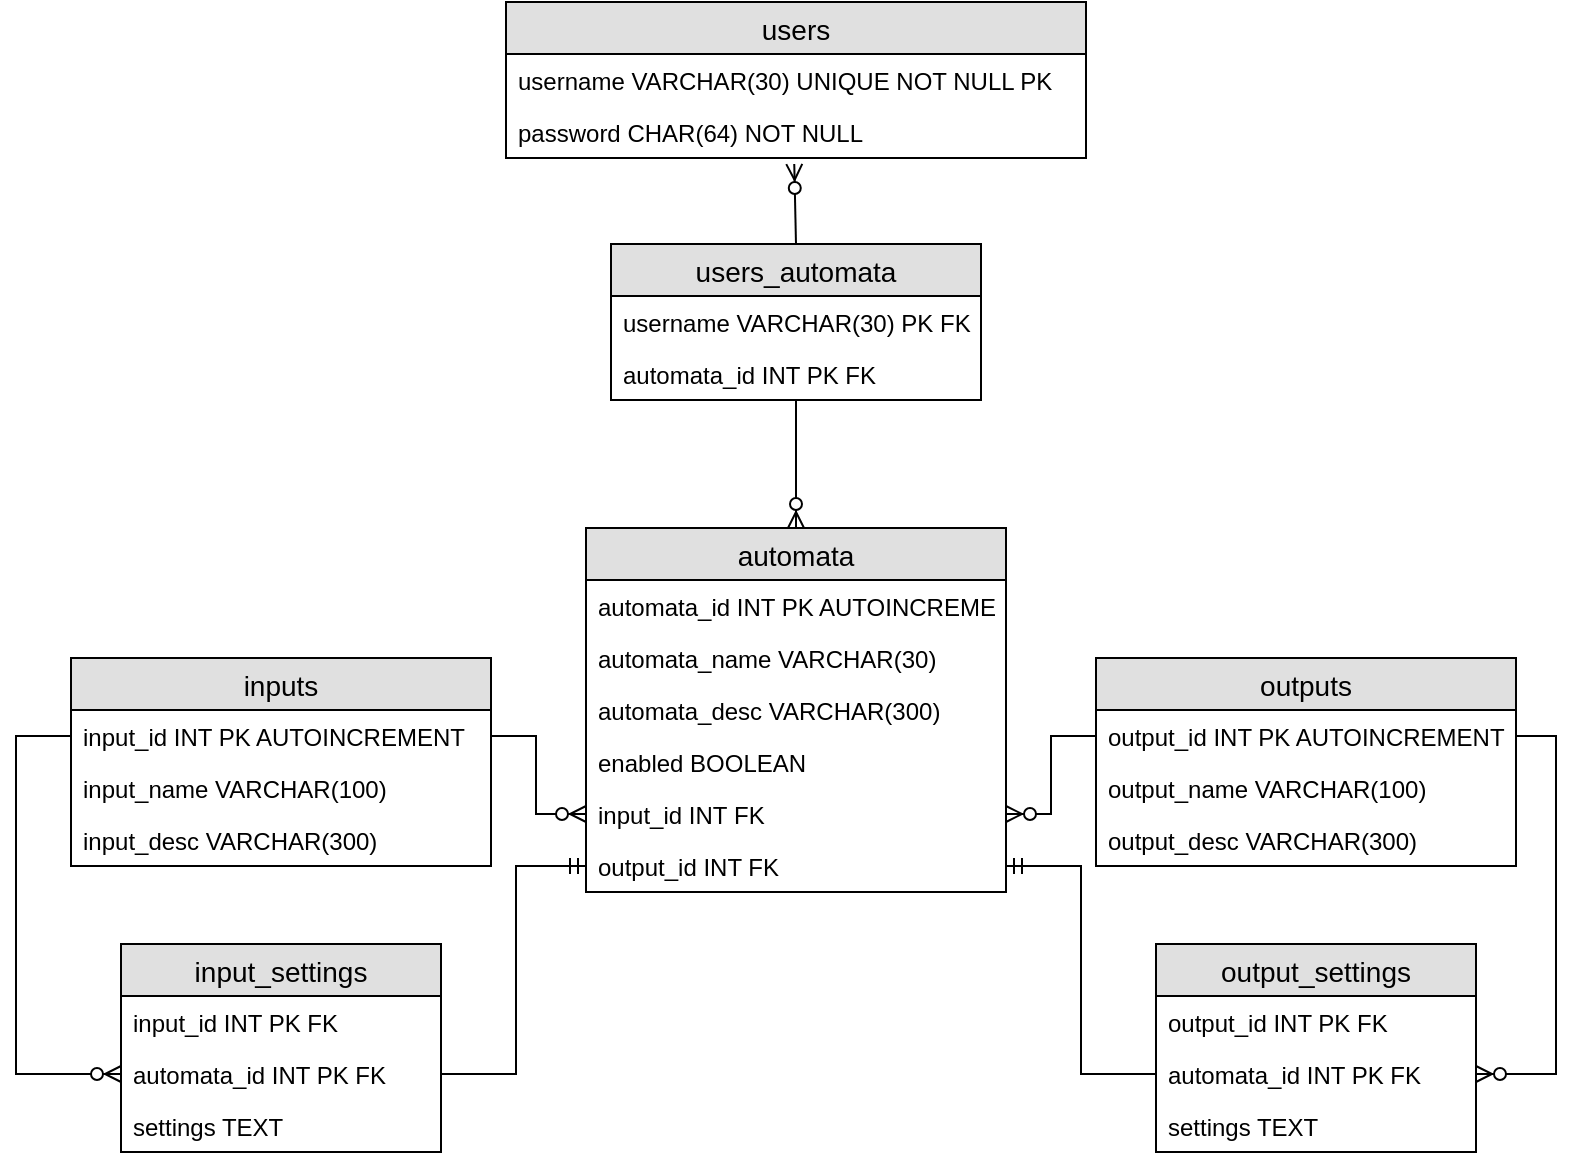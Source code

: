<mxfile version="10.6.7" type="device"><diagram id="YfpW9o1NooS9sq10jCnv" name="Page-1"><mxGraphModel dx="432" dy="815" grid="1" gridSize="10" guides="1" tooltips="1" connect="1" arrows="1" fold="1" page="1" pageScale="1" pageWidth="850" pageHeight="1100" math="0" shadow="0"><root><mxCell id="0"/><mxCell id="1" parent="0"/><mxCell id="XT-BzwZhQajzsgBu3vDY-1" value="users" style="swimlane;fontStyle=0;childLayout=stackLayout;horizontal=1;startSize=26;fillColor=#e0e0e0;horizontalStack=0;resizeParent=1;resizeParentMax=0;resizeLast=0;collapsible=1;marginBottom=0;swimlaneFillColor=#ffffff;align=center;fontSize=14;" parent="1" vertex="1"><mxGeometry x="285" y="49" width="290" height="78" as="geometry"/></mxCell><mxCell id="XT-BzwZhQajzsgBu3vDY-2" value="username VARCHAR(30) UNIQUE NOT NULL PK" style="text;strokeColor=none;fillColor=none;spacingLeft=4;spacingRight=4;overflow=hidden;rotatable=0;points=[[0,0.5],[1,0.5]];portConstraint=eastwest;fontSize=12;" parent="XT-BzwZhQajzsgBu3vDY-1" vertex="1"><mxGeometry y="26" width="290" height="26" as="geometry"/></mxCell><mxCell id="XT-BzwZhQajzsgBu3vDY-3" value="password CHAR(64) NOT NULL&#10;" style="text;strokeColor=none;fillColor=none;spacingLeft=4;spacingRight=4;overflow=hidden;rotatable=0;points=[[0,0.5],[1,0.5]];portConstraint=eastwest;fontSize=12;" parent="XT-BzwZhQajzsgBu3vDY-1" vertex="1"><mxGeometry y="52" width="290" height="26" as="geometry"/></mxCell><mxCell id="XT-BzwZhQajzsgBu3vDY-6" style="edgeStyle=orthogonalEdgeStyle;rounded=0;html=1;endArrow=ERzeroToMany;endFill=1;jettySize=auto;orthogonalLoop=1;exitX=0.5;exitY=0;exitDx=0;exitDy=0;entryX=0.497;entryY=1.115;entryDx=0;entryDy=0;entryPerimeter=0;" parent="1" source="XT-BzwZhQajzsgBu3vDY-8" target="XT-BzwZhQajzsgBu3vDY-3" edge="1"><mxGeometry relative="1" as="geometry"><mxPoint x="140" y="309" as="sourcePoint"/><mxPoint x="460" y="150" as="targetPoint"/><Array as="points"><mxPoint x="429" y="170"/></Array></mxGeometry></mxCell><mxCell id="XT-BzwZhQajzsgBu3vDY-7" value="" style="edgeStyle=orthogonalEdgeStyle;rounded=0;html=1;endArrow=ERzeroToMany;endFill=1;jettySize=auto;orthogonalLoop=1;entryX=0.5;entryY=0;exitX=0.5;exitY=1;entryDx=0;entryDy=0;exitDx=0;exitDy=0;" parent="1" source="XT-BzwZhQajzsgBu3vDY-8" target="XT-BzwZhQajzsgBu3vDY-12" edge="1"><mxGeometry relative="1" as="geometry"><Array as="points"><mxPoint x="430" y="300"/><mxPoint x="430" y="300"/></Array></mxGeometry></mxCell><mxCell id="XT-BzwZhQajzsgBu3vDY-8" value="users_automata" style="swimlane;fontStyle=0;childLayout=stackLayout;horizontal=1;startSize=26;fillColor=#e0e0e0;horizontalStack=0;resizeParent=1;resizeParentMax=0;resizeLast=0;collapsible=1;marginBottom=0;swimlaneFillColor=#ffffff;align=center;fontSize=14;" parent="1" vertex="1"><mxGeometry x="337.5" y="170" width="185" height="78" as="geometry"/></mxCell><mxCell id="XT-BzwZhQajzsgBu3vDY-9" value="username VARCHAR(30) PK FK" style="text;strokeColor=none;fillColor=none;spacingLeft=4;spacingRight=4;overflow=hidden;rotatable=0;points=[[0,0.5],[1,0.5]];portConstraint=eastwest;fontSize=12;" parent="XT-BzwZhQajzsgBu3vDY-8" vertex="1"><mxGeometry y="26" width="185" height="26" as="geometry"/></mxCell><mxCell id="XT-BzwZhQajzsgBu3vDY-10" value="automata_id INT PK FK" style="text;strokeColor=none;fillColor=none;spacingLeft=4;spacingRight=4;overflow=hidden;rotatable=0;points=[[0,0.5],[1,0.5]];portConstraint=eastwest;fontSize=12;" parent="XT-BzwZhQajzsgBu3vDY-8" vertex="1"><mxGeometry y="52" width="185" height="26" as="geometry"/></mxCell><mxCell id="XT-BzwZhQajzsgBu3vDY-12" value="automata" style="swimlane;fontStyle=0;childLayout=stackLayout;horizontal=1;startSize=26;fillColor=#e0e0e0;horizontalStack=0;resizeParent=1;resizeParentMax=0;resizeLast=0;collapsible=1;marginBottom=0;swimlaneFillColor=#ffffff;align=center;fontSize=14;" parent="1" vertex="1"><mxGeometry x="325" y="312" width="210" height="182" as="geometry"/></mxCell><mxCell id="XT-BzwZhQajzsgBu3vDY-13" value="automata_id INT PK AUTOINCREMENT" style="text;strokeColor=none;fillColor=none;spacingLeft=4;spacingRight=4;overflow=hidden;rotatable=0;points=[[0,0.5],[1,0.5]];portConstraint=eastwest;fontSize=12;" parent="XT-BzwZhQajzsgBu3vDY-12" vertex="1"><mxGeometry y="26" width="210" height="26" as="geometry"/></mxCell><mxCell id="XT-BzwZhQajzsgBu3vDY-14" value="automata_name VARCHAR(30) " style="text;strokeColor=none;fillColor=none;spacingLeft=4;spacingRight=4;overflow=hidden;rotatable=0;points=[[0,0.5],[1,0.5]];portConstraint=eastwest;fontSize=12;" parent="XT-BzwZhQajzsgBu3vDY-12" vertex="1"><mxGeometry y="52" width="210" height="26" as="geometry"/></mxCell><mxCell id="XT-BzwZhQajzsgBu3vDY-15" value="automata_desc VARCHAR(300)&#10;" style="text;strokeColor=none;fillColor=none;spacingLeft=4;spacingRight=4;overflow=hidden;rotatable=0;points=[[0,0.5],[1,0.5]];portConstraint=eastwest;fontSize=12;" parent="XT-BzwZhQajzsgBu3vDY-12" vertex="1"><mxGeometry y="78" width="210" height="26" as="geometry"/></mxCell><mxCell id="XT-BzwZhQajzsgBu3vDY-16" value="enabled BOOLEAN&#10;" style="text;strokeColor=none;fillColor=none;spacingLeft=4;spacingRight=4;overflow=hidden;rotatable=0;points=[[0,0.5],[1,0.5]];portConstraint=eastwest;fontSize=12;" parent="XT-BzwZhQajzsgBu3vDY-12" vertex="1"><mxGeometry y="104" width="210" height="26" as="geometry"/></mxCell><mxCell id="XT-BzwZhQajzsgBu3vDY-17" value="input_id INT FK&#10;" style="text;strokeColor=none;fillColor=none;spacingLeft=4;spacingRight=4;overflow=hidden;rotatable=0;points=[[0,0.5],[1,0.5]];portConstraint=eastwest;fontSize=12;" parent="XT-BzwZhQajzsgBu3vDY-12" vertex="1"><mxGeometry y="130" width="210" height="26" as="geometry"/></mxCell><mxCell id="XT-BzwZhQajzsgBu3vDY-52" value="output_id INT FK&#10;" style="text;strokeColor=none;fillColor=none;spacingLeft=4;spacingRight=4;overflow=hidden;rotatable=0;points=[[0,0.5],[1,0.5]];portConstraint=eastwest;fontSize=12;" parent="XT-BzwZhQajzsgBu3vDY-12" vertex="1"><mxGeometry y="156" width="210" height="26" as="geometry"/></mxCell><mxCell id="XT-BzwZhQajzsgBu3vDY-24" value="input_settings" style="swimlane;fontStyle=0;childLayout=stackLayout;horizontal=1;startSize=26;fillColor=#e0e0e0;horizontalStack=0;resizeParent=1;resizeParentMax=0;resizeLast=0;collapsible=1;marginBottom=0;swimlaneFillColor=#ffffff;align=center;fontSize=14;" parent="1" vertex="1"><mxGeometry x="92.5" y="520" width="160" height="104" as="geometry"/></mxCell><mxCell id="XT-BzwZhQajzsgBu3vDY-25" value="input_id INT PK FK" style="text;strokeColor=none;fillColor=none;spacingLeft=4;spacingRight=4;overflow=hidden;rotatable=0;points=[[0,0.5],[1,0.5]];portConstraint=eastwest;fontSize=12;" parent="XT-BzwZhQajzsgBu3vDY-24" vertex="1"><mxGeometry y="26" width="160" height="26" as="geometry"/></mxCell><mxCell id="XT-BzwZhQajzsgBu3vDY-26" value="automata_id INT PK FK&#10;" style="text;strokeColor=none;fillColor=none;spacingLeft=4;spacingRight=4;overflow=hidden;rotatable=0;points=[[0,0.5],[1,0.5]];portConstraint=eastwest;fontSize=12;" parent="XT-BzwZhQajzsgBu3vDY-24" vertex="1"><mxGeometry y="52" width="160" height="26" as="geometry"/></mxCell><mxCell id="XT-BzwZhQajzsgBu3vDY-27" value="settings TEXT&#10;" style="text;strokeColor=none;fillColor=none;spacingLeft=4;spacingRight=4;overflow=hidden;rotatable=0;points=[[0,0.5],[1,0.5]];portConstraint=eastwest;fontSize=12;" parent="XT-BzwZhQajzsgBu3vDY-24" vertex="1"><mxGeometry y="78" width="160" height="26" as="geometry"/></mxCell><mxCell id="XT-BzwZhQajzsgBu3vDY-34" style="edgeStyle=orthogonalEdgeStyle;rounded=0;html=1;exitX=0;exitY=0.5;entryX=1;entryY=0.5;endArrow=ERzeroToMany;endFill=1;jettySize=auto;orthogonalLoop=1;entryDx=0;entryDy=0;exitDx=0;exitDy=0;" parent="1" source="XT-BzwZhQajzsgBu3vDY-66" target="XT-BzwZhQajzsgBu3vDY-17" edge="1"><mxGeometry relative="1" as="geometry"/></mxCell><mxCell id="XT-BzwZhQajzsgBu3vDY-53" value="inputs" style="swimlane;fontStyle=0;childLayout=stackLayout;horizontal=1;startSize=26;fillColor=#e0e0e0;horizontalStack=0;resizeParent=1;resizeParentMax=0;resizeLast=0;collapsible=1;marginBottom=0;swimlaneFillColor=#ffffff;align=center;fontSize=14;" parent="1" vertex="1"><mxGeometry x="67.5" y="377" width="210" height="104" as="geometry"/></mxCell><mxCell id="XT-BzwZhQajzsgBu3vDY-54" value="input_id INT PK AUTOINCREMENT" style="text;strokeColor=none;fillColor=none;spacingLeft=4;spacingRight=4;overflow=hidden;rotatable=0;points=[[0,0.5],[1,0.5]];portConstraint=eastwest;fontSize=12;" parent="XT-BzwZhQajzsgBu3vDY-53" vertex="1"><mxGeometry y="26" width="210" height="26" as="geometry"/></mxCell><mxCell id="XT-BzwZhQajzsgBu3vDY-55" value="input_name VARCHAR(100)" style="text;strokeColor=none;fillColor=none;spacingLeft=4;spacingRight=4;overflow=hidden;rotatable=0;points=[[0,0.5],[1,0.5]];portConstraint=eastwest;fontSize=12;" parent="XT-BzwZhQajzsgBu3vDY-53" vertex="1"><mxGeometry y="52" width="210" height="26" as="geometry"/></mxCell><mxCell id="XT-BzwZhQajzsgBu3vDY-56" value="input_desc VARCHAR(300)&#10;" style="text;strokeColor=none;fillColor=none;spacingLeft=4;spacingRight=4;overflow=hidden;rotatable=0;points=[[0,0.5],[1,0.5]];portConstraint=eastwest;fontSize=12;" parent="XT-BzwZhQajzsgBu3vDY-53" vertex="1"><mxGeometry y="78" width="210" height="26" as="geometry"/></mxCell><mxCell id="XT-BzwZhQajzsgBu3vDY-64" style="edgeStyle=orthogonalEdgeStyle;rounded=0;html=1;endArrow=ERzeroToMany;endFill=1;jettySize=auto;orthogonalLoop=1;exitX=1;exitY=0.5;exitDx=0;exitDy=0;entryX=0;entryY=0.5;entryDx=0;entryDy=0;" parent="1" source="XT-BzwZhQajzsgBu3vDY-54" target="XT-BzwZhQajzsgBu3vDY-17" edge="1"><mxGeometry relative="1" as="geometry"><mxPoint x="190" y="729" as="targetPoint"/><Array as="points"><mxPoint x="300" y="416"/><mxPoint x="300" y="455"/></Array><mxPoint x="-70" y="499" as="sourcePoint"/></mxGeometry></mxCell><mxCell id="XT-BzwZhQajzsgBu3vDY-65" value="outputs" style="swimlane;fontStyle=0;childLayout=stackLayout;horizontal=1;startSize=26;fillColor=#e0e0e0;horizontalStack=0;resizeParent=1;resizeParentMax=0;resizeLast=0;collapsible=1;marginBottom=0;swimlaneFillColor=#ffffff;align=center;fontSize=14;" parent="1" vertex="1"><mxGeometry x="580" y="377" width="210" height="104" as="geometry"/></mxCell><mxCell id="XT-BzwZhQajzsgBu3vDY-66" value="output_id INT PK AUTOINCREMENT" style="text;strokeColor=none;fillColor=none;spacingLeft=4;spacingRight=4;overflow=hidden;rotatable=0;points=[[0,0.5],[1,0.5]];portConstraint=eastwest;fontSize=12;" parent="XT-BzwZhQajzsgBu3vDY-65" vertex="1"><mxGeometry y="26" width="210" height="26" as="geometry"/></mxCell><mxCell id="XT-BzwZhQajzsgBu3vDY-67" value="output_name VARCHAR(100)" style="text;strokeColor=none;fillColor=none;spacingLeft=4;spacingRight=4;overflow=hidden;rotatable=0;points=[[0,0.5],[1,0.5]];portConstraint=eastwest;fontSize=12;" parent="XT-BzwZhQajzsgBu3vDY-65" vertex="1"><mxGeometry y="52" width="210" height="26" as="geometry"/></mxCell><mxCell id="XT-BzwZhQajzsgBu3vDY-68" value="output_desc VARCHAR(300)&#10;" style="text;strokeColor=none;fillColor=none;spacingLeft=4;spacingRight=4;overflow=hidden;rotatable=0;points=[[0,0.5],[1,0.5]];portConstraint=eastwest;fontSize=12;" parent="XT-BzwZhQajzsgBu3vDY-65" vertex="1"><mxGeometry y="78" width="210" height="26" as="geometry"/></mxCell><mxCell id="XT-BzwZhQajzsgBu3vDY-72" style="edgeStyle=orthogonalEdgeStyle;rounded=0;html=1;endArrow=ERzeroToMany;endFill=1;jettySize=auto;orthogonalLoop=1;entryX=0;entryY=0.5;entryDx=0;entryDy=0;exitX=0;exitY=0.5;exitDx=0;exitDy=0;" parent="1" source="XT-BzwZhQajzsgBu3vDY-54" target="XT-BzwZhQajzsgBu3vDY-26" edge="1"><mxGeometry relative="1" as="geometry"><mxPoint x="335" y="465" as="targetPoint"/><Array as="points"><mxPoint x="40" y="416"/><mxPoint x="40" y="585"/></Array><mxPoint x="-190" y="769" as="sourcePoint"/></mxGeometry></mxCell><mxCell id="XT-BzwZhQajzsgBu3vDY-74" value="output_settings" style="swimlane;fontStyle=0;childLayout=stackLayout;horizontal=1;startSize=26;fillColor=#e0e0e0;horizontalStack=0;resizeParent=1;resizeParentMax=0;resizeLast=0;collapsible=1;marginBottom=0;swimlaneFillColor=#ffffff;align=center;fontSize=14;" parent="1" vertex="1"><mxGeometry x="610" y="520" width="160" height="104" as="geometry"/></mxCell><mxCell id="XT-BzwZhQajzsgBu3vDY-75" value="output_id INT PK FK" style="text;strokeColor=none;fillColor=none;spacingLeft=4;spacingRight=4;overflow=hidden;rotatable=0;points=[[0,0.5],[1,0.5]];portConstraint=eastwest;fontSize=12;" parent="XT-BzwZhQajzsgBu3vDY-74" vertex="1"><mxGeometry y="26" width="160" height="26" as="geometry"/></mxCell><mxCell id="XT-BzwZhQajzsgBu3vDY-76" value="automata_id INT PK FK&#10;" style="text;strokeColor=none;fillColor=none;spacingLeft=4;spacingRight=4;overflow=hidden;rotatable=0;points=[[0,0.5],[1,0.5]];portConstraint=eastwest;fontSize=12;" parent="XT-BzwZhQajzsgBu3vDY-74" vertex="1"><mxGeometry y="52" width="160" height="26" as="geometry"/></mxCell><mxCell id="XT-BzwZhQajzsgBu3vDY-77" value="settings TEXT&#10;" style="text;strokeColor=none;fillColor=none;spacingLeft=4;spacingRight=4;overflow=hidden;rotatable=0;points=[[0,0.5],[1,0.5]];portConstraint=eastwest;fontSize=12;" parent="XT-BzwZhQajzsgBu3vDY-74" vertex="1"><mxGeometry y="78" width="160" height="26" as="geometry"/></mxCell><mxCell id="XT-BzwZhQajzsgBu3vDY-79" style="edgeStyle=orthogonalEdgeStyle;rounded=0;html=1;endArrow=ERzeroToMany;endFill=1;jettySize=auto;orthogonalLoop=1;exitX=1;exitY=0.5;exitDx=0;exitDy=0;entryX=1;entryY=0.5;entryDx=0;entryDy=0;" parent="1" source="XT-BzwZhQajzsgBu3vDY-66" target="XT-BzwZhQajzsgBu3vDY-76" edge="1"><mxGeometry relative="1" as="geometry"><mxPoint x="874" y="439" as="sourcePoint"/><mxPoint x="770" y="546" as="targetPoint"/><Array as="points"><mxPoint x="810" y="416"/><mxPoint x="810" y="585"/></Array></mxGeometry></mxCell><mxCell id="XT-BzwZhQajzsgBu3vDY-80" value="" style="edgeStyle=orthogonalEdgeStyle;fontSize=12;html=1;endArrow=ERmandOne;entryX=0;entryY=0.5;entryDx=0;entryDy=0;elbow=vertical;rounded=0;exitX=1;exitY=0.5;exitDx=0;exitDy=0;" parent="1" source="XT-BzwZhQajzsgBu3vDY-26" target="XT-BzwZhQajzsgBu3vDY-52" edge="1"><mxGeometry width="100" height="100" relative="1" as="geometry"><mxPoint x="290" y="580" as="sourcePoint"/><mxPoint x="270" y="589" as="targetPoint"/><Array as="points"><mxPoint x="290" y="585"/><mxPoint x="290" y="481"/></Array></mxGeometry></mxCell><mxCell id="XT-BzwZhQajzsgBu3vDY-81" value="" style="edgeStyle=orthogonalEdgeStyle;fontSize=12;html=1;endArrow=ERmandOne;entryX=1;entryY=0.5;entryDx=0;entryDy=0;rounded=0;" parent="1" source="XT-BzwZhQajzsgBu3vDY-76" target="XT-BzwZhQajzsgBu3vDY-52" edge="1"><mxGeometry width="100" height="100" relative="1" as="geometry"><mxPoint x="325" y="598" as="sourcePoint"/><mxPoint x="540" y="529" as="targetPoint"/></mxGeometry></mxCell></root></mxGraphModel></diagram></mxfile>